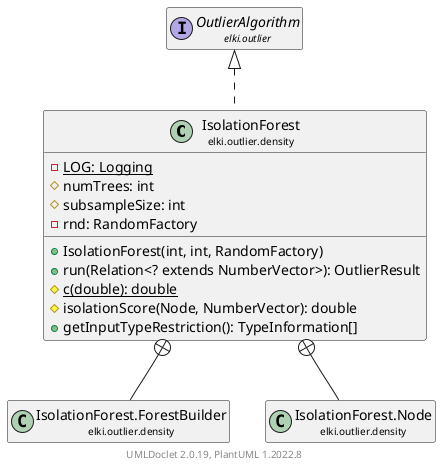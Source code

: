 @startuml
    remove .*\.(Instance|Par|Parameterizer|Factory)$
    set namespaceSeparator none
    hide empty fields
    hide empty methods

    class "<size:14>IsolationForest\n<size:10>elki.outlier.density" as elki.outlier.density.IsolationForest [[IsolationForest.html]] {
        {static} -LOG: Logging
        #numTrees: int
        #subsampleSize: int
        -rnd: RandomFactory
        +IsolationForest(int, int, RandomFactory)
        +run(Relation<? extends NumberVector>): OutlierResult
        {static} #c(double): double
        #isolationScore(Node, NumberVector): double
        +getInputTypeRestriction(): TypeInformation[]
    }

    interface "<size:14>OutlierAlgorithm\n<size:10>elki.outlier" as elki.outlier.OutlierAlgorithm [[../OutlierAlgorithm.html]]
    class "<size:14>IsolationForest.ForestBuilder\n<size:10>elki.outlier.density" as elki.outlier.density.IsolationForest.ForestBuilder [[IsolationForest.ForestBuilder.html]]
    class "<size:14>IsolationForest.Node\n<size:10>elki.outlier.density" as elki.outlier.density.IsolationForest.Node [[IsolationForest.Node.html]]
    class "<size:14>IsolationForest.Par\n<size:10>elki.outlier.density" as elki.outlier.density.IsolationForest.Par [[IsolationForest.Par.html]]

    elki.outlier.OutlierAlgorithm <|.. elki.outlier.density.IsolationForest
    elki.outlier.density.IsolationForest +-- elki.outlier.density.IsolationForest.ForestBuilder
    elki.outlier.density.IsolationForest +-- elki.outlier.density.IsolationForest.Node
    elki.outlier.density.IsolationForest +-- elki.outlier.density.IsolationForest.Par

    center footer UMLDoclet 2.0.19, PlantUML 1.2022.8
@enduml

